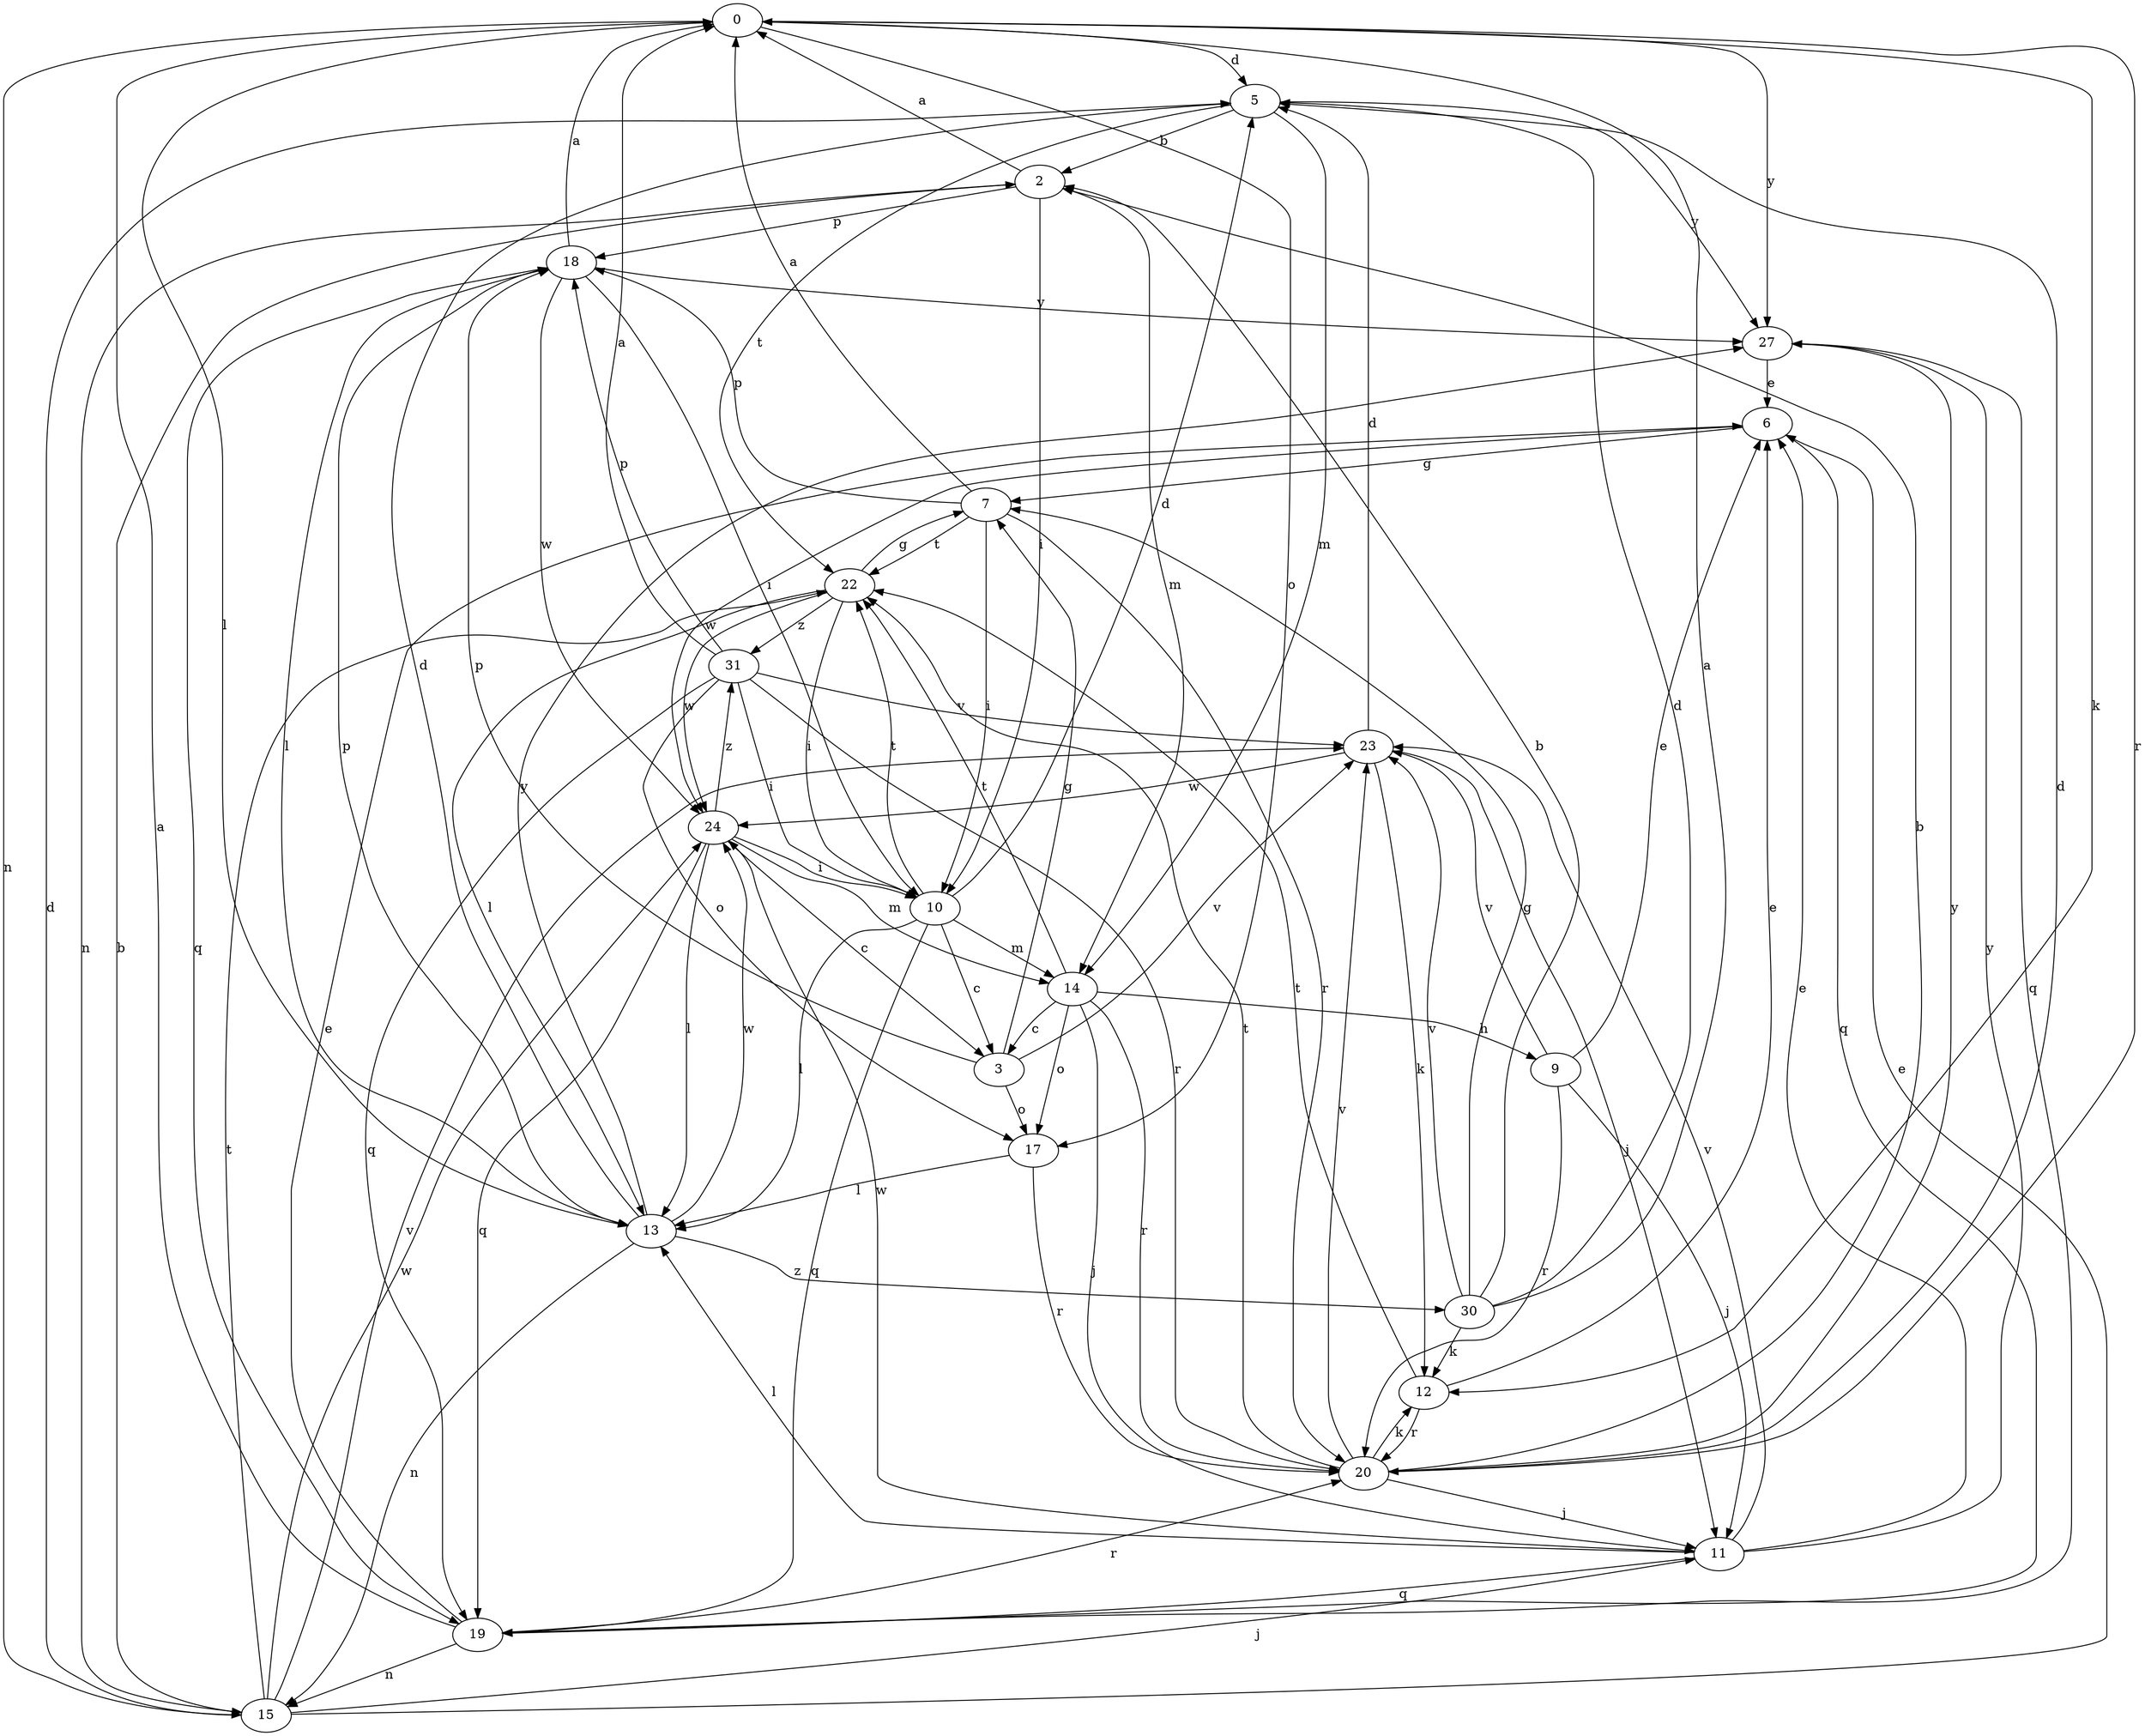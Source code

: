 strict digraph  {
0;
2;
3;
5;
6;
7;
9;
10;
11;
12;
13;
14;
15;
17;
18;
19;
20;
22;
23;
24;
27;
30;
31;
0 -> 5  [label=d];
0 -> 12  [label=k];
0 -> 13  [label=l];
0 -> 15  [label=n];
0 -> 17  [label=o];
0 -> 20  [label=r];
0 -> 27  [label=y];
2 -> 0  [label=a];
2 -> 10  [label=i];
2 -> 14  [label=m];
2 -> 15  [label=n];
2 -> 18  [label=p];
3 -> 7  [label=g];
3 -> 17  [label=o];
3 -> 18  [label=p];
3 -> 23  [label=v];
5 -> 2  [label=b];
5 -> 14  [label=m];
5 -> 22  [label=t];
5 -> 27  [label=y];
6 -> 7  [label=g];
6 -> 19  [label=q];
6 -> 24  [label=w];
7 -> 0  [label=a];
7 -> 10  [label=i];
7 -> 18  [label=p];
7 -> 20  [label=r];
7 -> 22  [label=t];
9 -> 6  [label=e];
9 -> 11  [label=j];
9 -> 20  [label=r];
9 -> 23  [label=v];
10 -> 3  [label=c];
10 -> 5  [label=d];
10 -> 13  [label=l];
10 -> 14  [label=m];
10 -> 19  [label=q];
10 -> 22  [label=t];
11 -> 6  [label=e];
11 -> 13  [label=l];
11 -> 19  [label=q];
11 -> 23  [label=v];
11 -> 24  [label=w];
11 -> 27  [label=y];
12 -> 6  [label=e];
12 -> 20  [label=r];
12 -> 22  [label=t];
13 -> 5  [label=d];
13 -> 15  [label=n];
13 -> 18  [label=p];
13 -> 24  [label=w];
13 -> 27  [label=y];
13 -> 30  [label=z];
14 -> 3  [label=c];
14 -> 9  [label=h];
14 -> 11  [label=j];
14 -> 17  [label=o];
14 -> 20  [label=r];
14 -> 22  [label=t];
15 -> 2  [label=b];
15 -> 5  [label=d];
15 -> 6  [label=e];
15 -> 11  [label=j];
15 -> 22  [label=t];
15 -> 23  [label=v];
15 -> 24  [label=w];
17 -> 13  [label=l];
17 -> 20  [label=r];
18 -> 0  [label=a];
18 -> 10  [label=i];
18 -> 13  [label=l];
18 -> 19  [label=q];
18 -> 24  [label=w];
18 -> 27  [label=y];
19 -> 0  [label=a];
19 -> 6  [label=e];
19 -> 15  [label=n];
19 -> 20  [label=r];
20 -> 2  [label=b];
20 -> 5  [label=d];
20 -> 11  [label=j];
20 -> 12  [label=k];
20 -> 22  [label=t];
20 -> 23  [label=v];
20 -> 27  [label=y];
22 -> 7  [label=g];
22 -> 10  [label=i];
22 -> 13  [label=l];
22 -> 24  [label=w];
22 -> 31  [label=z];
23 -> 5  [label=d];
23 -> 11  [label=j];
23 -> 12  [label=k];
23 -> 24  [label=w];
24 -> 3  [label=c];
24 -> 10  [label=i];
24 -> 13  [label=l];
24 -> 14  [label=m];
24 -> 19  [label=q];
24 -> 31  [label=z];
27 -> 6  [label=e];
27 -> 19  [label=q];
30 -> 0  [label=a];
30 -> 2  [label=b];
30 -> 5  [label=d];
30 -> 7  [label=g];
30 -> 12  [label=k];
30 -> 23  [label=v];
31 -> 0  [label=a];
31 -> 10  [label=i];
31 -> 17  [label=o];
31 -> 18  [label=p];
31 -> 19  [label=q];
31 -> 20  [label=r];
31 -> 23  [label=v];
}
